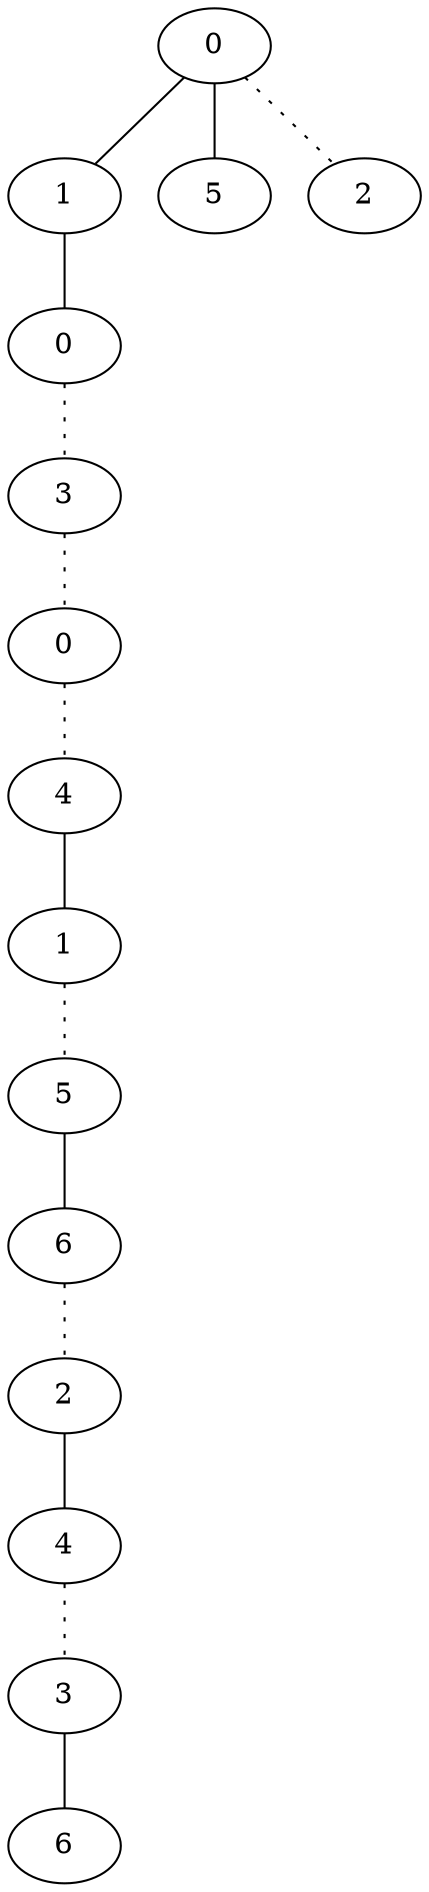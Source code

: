 graph {
a0[label=0];
a1[label=1];
a2[label=0];
a3[label=3];
a4[label=0];
a5[label=4];
a6[label=1];
a7[label=5];
a8[label=6];
a9[label=2];
a10[label=4];
a11[label=3];
a12[label=6];
a13[label=5];
a14[label=2];
a0 -- a1;
a0 -- a13;
a0 -- a14 [style=dotted];
a1 -- a2;
a2 -- a3 [style=dotted];
a3 -- a4 [style=dotted];
a4 -- a5 [style=dotted];
a5 -- a6;
a6 -- a7 [style=dotted];
a7 -- a8;
a8 -- a9 [style=dotted];
a9 -- a10;
a10 -- a11 [style=dotted];
a11 -- a12;
}
